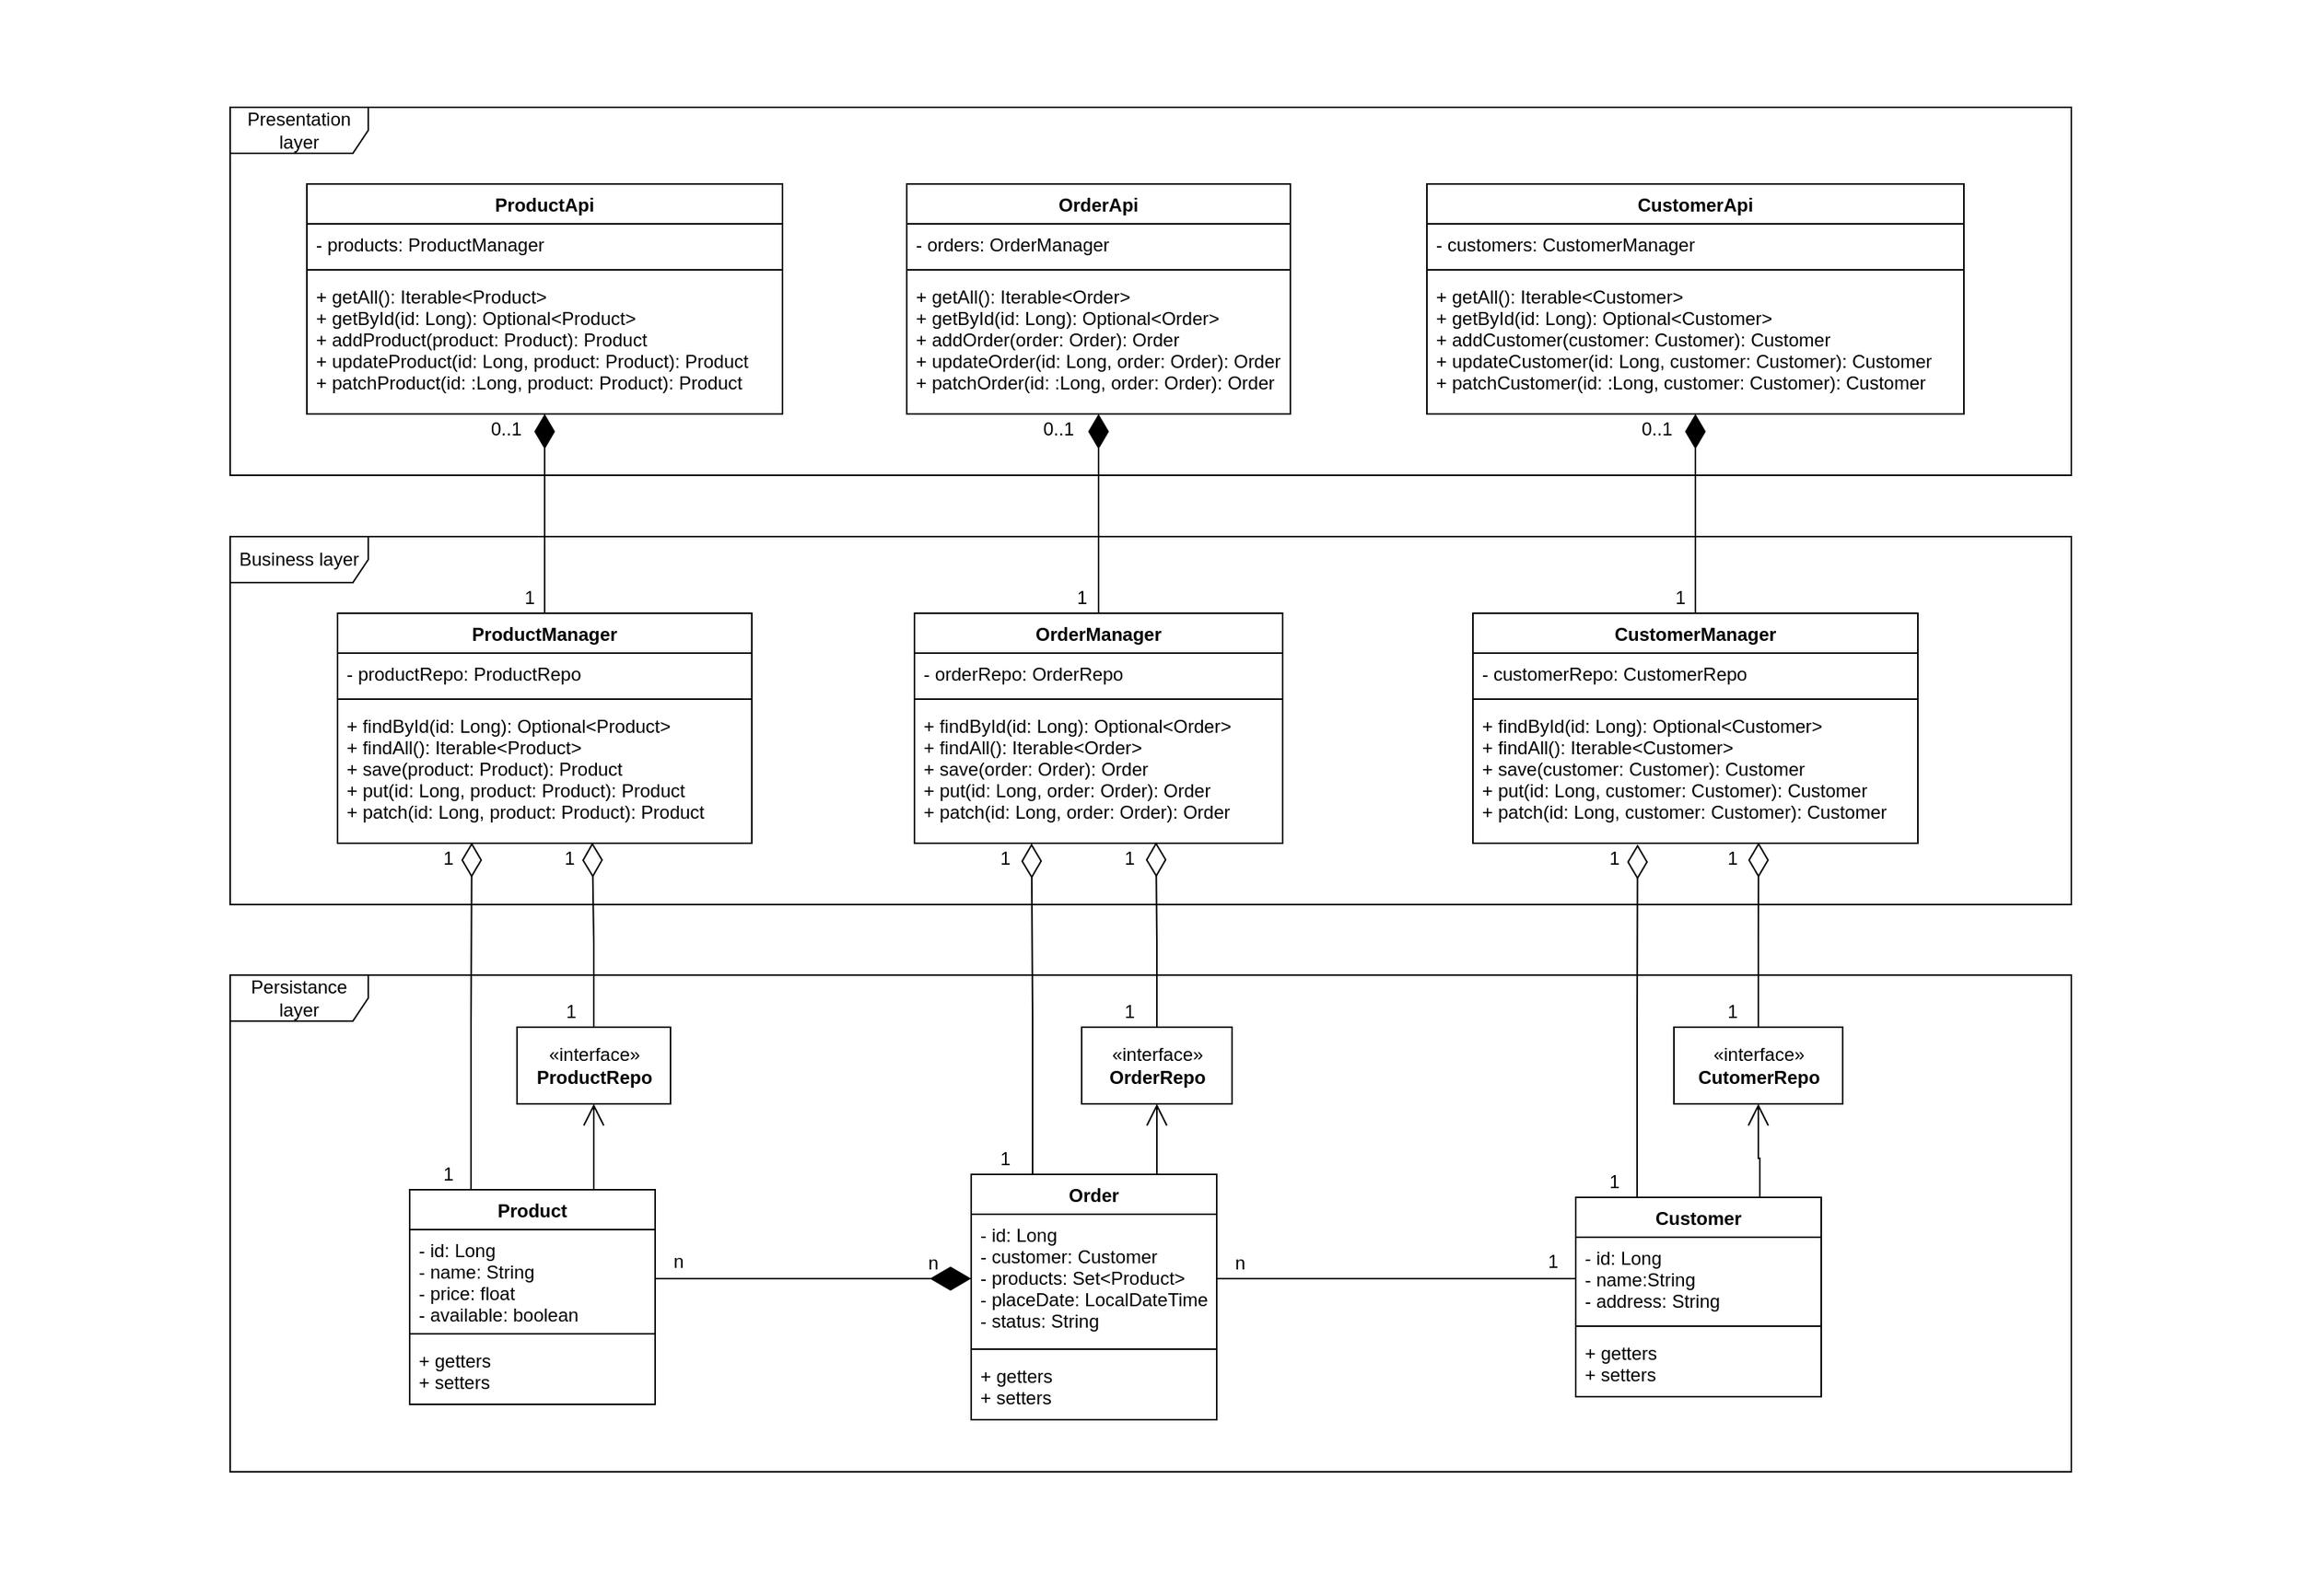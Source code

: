 <mxfile version="14.6.3" type="device"><diagram id="MQTRrIXLNAAnGkMyU6jz" name="Page-1"><mxGraphModel dx="1879" dy="2235" grid="1" gridSize="10" guides="1" tooltips="1" connect="1" arrows="1" fold="1" page="1" pageScale="1" pageWidth="827" pageHeight="1169" math="0" shadow="0"><root><mxCell id="0"/><mxCell id="1" parent="0"/><mxCell id="bdmsASFOiBajMRh_1H0r-72" value="" style="html=1;strokeColor=none;fillColor=none;" vertex="1" parent="1"><mxGeometry x="-780" y="-1140" width="1500" height="1040" as="geometry"/></mxCell><mxCell id="bdmsASFOiBajMRh_1H0r-62" value="Presentation layer" style="shape=umlFrame;whiteSpace=wrap;html=1;width=90;height=30;" vertex="1" parent="1"><mxGeometry x="-630" y="-1070" width="1200" height="240" as="geometry"/></mxCell><mxCell id="bdmsASFOiBajMRh_1H0r-63" value="Business layer" style="shape=umlFrame;whiteSpace=wrap;html=1;width=90;height=30;" vertex="1" parent="1"><mxGeometry x="-630" y="-790" width="1200" height="240" as="geometry"/></mxCell><mxCell id="bdmsASFOiBajMRh_1H0r-5" style="edgeStyle=orthogonalEdgeStyle;rounded=0;orthogonalLoop=1;jettySize=auto;html=1;exitX=0.75;exitY=0;exitDx=0;exitDy=0;endArrow=open;endFill=0;endSize=12;" edge="1" parent="1" source="TRp4Vmo-0R3dU8FlxMCj-11" target="TRp4Vmo-0R3dU8FlxMCj-47"><mxGeometry relative="1" as="geometry"/></mxCell><mxCell id="bdmsASFOiBajMRh_1H0r-65" style="edgeStyle=orthogonalEdgeStyle;rounded=0;orthogonalLoop=1;jettySize=auto;html=1;exitX=0.25;exitY=0;exitDx=0;exitDy=0;entryX=0.324;entryY=0.995;entryDx=0;entryDy=0;entryPerimeter=0;startArrow=none;startFill=0;endArrow=diamondThin;endFill=0;startSize=20;endSize=20;" edge="1" parent="1" source="TRp4Vmo-0R3dU8FlxMCj-11" target="bdmsASFOiBajMRh_1H0r-4"><mxGeometry relative="1" as="geometry"/></mxCell><mxCell id="TRp4Vmo-0R3dU8FlxMCj-11" value="Product" style="swimlane;fontStyle=1;align=center;verticalAlign=top;childLayout=stackLayout;horizontal=1;startSize=26;horizontalStack=0;resizeParent=1;resizeParentMax=0;resizeLast=0;collapsible=1;marginBottom=0;" parent="1" vertex="1"><mxGeometry x="-513" y="-364" width="160" height="140" as="geometry"><mxRectangle x="80" y="206" width="70" height="26" as="alternateBounds"/></mxGeometry></mxCell><mxCell id="TRp4Vmo-0R3dU8FlxMCj-12" value="- id: Long&#10;- name: String&#10;- price: float&#10;- available: boolean" style="text;strokeColor=none;fillColor=none;align=left;verticalAlign=top;spacingLeft=4;spacingRight=4;overflow=hidden;rotatable=0;points=[[0,0.5],[1,0.5]];portConstraint=eastwest;" parent="TRp4Vmo-0R3dU8FlxMCj-11" vertex="1"><mxGeometry y="26" width="160" height="64" as="geometry"/></mxCell><mxCell id="TRp4Vmo-0R3dU8FlxMCj-13" value="" style="line;strokeWidth=1;fillColor=none;align=left;verticalAlign=middle;spacingTop=-1;spacingLeft=3;spacingRight=3;rotatable=0;labelPosition=right;points=[];portConstraint=eastwest;" parent="TRp4Vmo-0R3dU8FlxMCj-11" vertex="1"><mxGeometry y="90" width="160" height="8" as="geometry"/></mxCell><mxCell id="TRp4Vmo-0R3dU8FlxMCj-14" value="+ getters&#10;+ setters" style="text;strokeColor=none;fillColor=none;align=left;verticalAlign=top;spacingLeft=4;spacingRight=4;overflow=hidden;rotatable=0;points=[[0,0.5],[1,0.5]];portConstraint=eastwest;" parent="TRp4Vmo-0R3dU8FlxMCj-11" vertex="1"><mxGeometry y="98" width="160" height="42" as="geometry"/></mxCell><mxCell id="bdmsASFOiBajMRh_1H0r-34" style="edgeStyle=orthogonalEdgeStyle;rounded=0;orthogonalLoop=1;jettySize=auto;html=1;exitX=0.75;exitY=0;exitDx=0;exitDy=0;entryX=0.5;entryY=1;entryDx=0;entryDy=0;startArrow=none;startFill=0;endArrow=open;endFill=0;startSize=20;endSize=12;" edge="1" parent="1" source="TRp4Vmo-0R3dU8FlxMCj-15" target="TRp4Vmo-0R3dU8FlxMCj-48"><mxGeometry relative="1" as="geometry"/></mxCell><mxCell id="bdmsASFOiBajMRh_1H0r-70" style="edgeStyle=orthogonalEdgeStyle;rounded=0;orthogonalLoop=1;jettySize=auto;html=1;exitX=0.25;exitY=0;exitDx=0;exitDy=0;startArrow=none;startFill=0;endArrow=diamondThin;endFill=0;startSize=20;endSize=20;entryX=0.318;entryY=1.002;entryDx=0;entryDy=0;entryPerimeter=0;" edge="1" parent="1" source="TRp4Vmo-0R3dU8FlxMCj-15" target="bdmsASFOiBajMRh_1H0r-12"><mxGeometry relative="1" as="geometry"><mxPoint x="-107.333" y="-530" as="targetPoint"/></mxGeometry></mxCell><mxCell id="TRp4Vmo-0R3dU8FlxMCj-15" value="Order" style="swimlane;fontStyle=1;align=center;verticalAlign=top;childLayout=stackLayout;horizontal=1;startSize=26;horizontalStack=0;resizeParent=1;resizeParentMax=0;resizeLast=0;collapsible=1;marginBottom=0;" parent="1" vertex="1"><mxGeometry x="-147" y="-374" width="160" height="160" as="geometry"/></mxCell><mxCell id="TRp4Vmo-0R3dU8FlxMCj-16" value="- id: Long&#10;- customer: Customer &#10;- products: Set&lt;Product&gt;&#10;- placeDate: LocalDateTime&#10;- status: String" style="text;strokeColor=none;fillColor=none;align=left;verticalAlign=top;spacingLeft=4;spacingRight=4;overflow=hidden;rotatable=0;points=[[0,0.5],[1,0.5]];portConstraint=eastwest;" parent="TRp4Vmo-0R3dU8FlxMCj-15" vertex="1"><mxGeometry y="26" width="160" height="84" as="geometry"/></mxCell><mxCell id="TRp4Vmo-0R3dU8FlxMCj-17" value="" style="line;strokeWidth=1;fillColor=none;align=left;verticalAlign=middle;spacingTop=-1;spacingLeft=3;spacingRight=3;rotatable=0;labelPosition=right;points=[];portConstraint=eastwest;" parent="TRp4Vmo-0R3dU8FlxMCj-15" vertex="1"><mxGeometry y="110" width="160" height="8" as="geometry"/></mxCell><mxCell id="TRp4Vmo-0R3dU8FlxMCj-18" value="+ getters&#10;+ setters" style="text;strokeColor=none;fillColor=none;align=left;verticalAlign=top;spacingLeft=4;spacingRight=4;overflow=hidden;rotatable=0;points=[[0,0.5],[1,0.5]];portConstraint=eastwest;" parent="TRp4Vmo-0R3dU8FlxMCj-15" vertex="1"><mxGeometry y="118" width="160" height="42" as="geometry"/></mxCell><mxCell id="bdmsASFOiBajMRh_1H0r-7" style="edgeStyle=orthogonalEdgeStyle;rounded=0;orthogonalLoop=1;jettySize=auto;html=1;endArrow=open;endFill=0;endSize=12;exitX=0.75;exitY=0;exitDx=0;exitDy=0;" edge="1" parent="1" source="TRp4Vmo-0R3dU8FlxMCj-19" target="TRp4Vmo-0R3dU8FlxMCj-49"><mxGeometry relative="1" as="geometry"/></mxCell><mxCell id="bdmsASFOiBajMRh_1H0r-40" style="edgeStyle=orthogonalEdgeStyle;rounded=0;orthogonalLoop=1;jettySize=auto;html=1;exitX=0.25;exitY=0;exitDx=0;exitDy=0;entryX=0.37;entryY=1.008;entryDx=0;entryDy=0;entryPerimeter=0;startArrow=none;startFill=0;endArrow=diamondThin;endFill=0;startSize=20;endSize=20;" edge="1" parent="1" source="TRp4Vmo-0R3dU8FlxMCj-19" target="bdmsASFOiBajMRh_1H0r-16"><mxGeometry relative="1" as="geometry"/></mxCell><mxCell id="TRp4Vmo-0R3dU8FlxMCj-19" value="Customer" style="swimlane;fontStyle=1;align=center;verticalAlign=top;childLayout=stackLayout;horizontal=1;startSize=26;horizontalStack=0;resizeParent=1;resizeParentMax=0;resizeLast=0;collapsible=1;marginBottom=0;" parent="1" vertex="1"><mxGeometry x="247" y="-359" width="160" height="130" as="geometry"/></mxCell><mxCell id="TRp4Vmo-0R3dU8FlxMCj-20" value="- id: Long&#10;- name:String &#10;- address: String" style="text;strokeColor=none;fillColor=none;align=left;verticalAlign=top;spacingLeft=4;spacingRight=4;overflow=hidden;rotatable=0;points=[[0,0.5],[1,0.5]];portConstraint=eastwest;" parent="TRp4Vmo-0R3dU8FlxMCj-19" vertex="1"><mxGeometry y="26" width="160" height="54" as="geometry"/></mxCell><mxCell id="TRp4Vmo-0R3dU8FlxMCj-21" value="" style="line;strokeWidth=1;fillColor=none;align=left;verticalAlign=middle;spacingTop=-1;spacingLeft=3;spacingRight=3;rotatable=0;labelPosition=right;points=[];portConstraint=eastwest;" parent="TRp4Vmo-0R3dU8FlxMCj-19" vertex="1"><mxGeometry y="80" width="160" height="8" as="geometry"/></mxCell><mxCell id="TRp4Vmo-0R3dU8FlxMCj-22" value="+ getters&#10;+ setters" style="text;strokeColor=none;fillColor=none;align=left;verticalAlign=top;spacingLeft=4;spacingRight=4;overflow=hidden;rotatable=0;points=[[0,0.5],[1,0.5]];portConstraint=eastwest;" parent="TRp4Vmo-0R3dU8FlxMCj-19" vertex="1"><mxGeometry y="88" width="160" height="42" as="geometry"/></mxCell><mxCell id="TRp4Vmo-0R3dU8FlxMCj-26" value="n" style="text;html=1;resizable=0;points=[];autosize=1;align=left;verticalAlign=top;spacingTop=-4;" parent="1" vertex="1"><mxGeometry x="-343" y="-327" width="20" height="20" as="geometry"/></mxCell><mxCell id="TRp4Vmo-0R3dU8FlxMCj-27" value="n" style="text;html=1;resizable=0;points=[];autosize=1;align=left;verticalAlign=top;spacingTop=-4;" parent="1" vertex="1"><mxGeometry x="-177" y="-326" width="20" height="20" as="geometry"/></mxCell><mxCell id="TRp4Vmo-0R3dU8FlxMCj-29" value="n" style="text;html=1;resizable=0;points=[];autosize=1;align=left;verticalAlign=top;spacingTop=-4;" parent="1" vertex="1"><mxGeometry x="23" y="-326" width="20" height="20" as="geometry"/></mxCell><mxCell id="bdmsASFOiBajMRh_1H0r-67" style="edgeStyle=orthogonalEdgeStyle;rounded=0;orthogonalLoop=1;jettySize=auto;html=1;exitX=0.5;exitY=0;exitDx=0;exitDy=0;entryX=0.615;entryY=0.995;entryDx=0;entryDy=0;entryPerimeter=0;startArrow=none;startFill=0;endArrow=diamondThin;endFill=0;startSize=20;endSize=20;" edge="1" parent="1" source="TRp4Vmo-0R3dU8FlxMCj-47" target="bdmsASFOiBajMRh_1H0r-4"><mxGeometry relative="1" as="geometry"/></mxCell><mxCell id="TRp4Vmo-0R3dU8FlxMCj-47" value="«interface»&lt;br&gt;&lt;b&gt;ProductRepo&lt;/b&gt;" style="html=1;" parent="1" vertex="1"><mxGeometry x="-443" y="-470" width="100" height="50" as="geometry"/></mxCell><mxCell id="bdmsASFOiBajMRh_1H0r-38" style="edgeStyle=orthogonalEdgeStyle;rounded=0;orthogonalLoop=1;jettySize=auto;html=1;entryX=0.656;entryY=0.992;entryDx=0;entryDy=0;entryPerimeter=0;startArrow=none;startFill=0;endArrow=diamondThin;endFill=0;startSize=20;endSize=20;" edge="1" parent="1" source="TRp4Vmo-0R3dU8FlxMCj-48" target="bdmsASFOiBajMRh_1H0r-12"><mxGeometry relative="1" as="geometry"/></mxCell><mxCell id="TRp4Vmo-0R3dU8FlxMCj-48" value="«interface»&lt;br&gt;&lt;b&gt;OrderRepo&lt;/b&gt;" style="html=1;" parent="1" vertex="1"><mxGeometry x="-75" y="-470" width="98" height="50" as="geometry"/></mxCell><mxCell id="bdmsASFOiBajMRh_1H0r-39" style="edgeStyle=orthogonalEdgeStyle;rounded=0;orthogonalLoop=1;jettySize=auto;html=1;entryX=0.642;entryY=0.995;entryDx=0;entryDy=0;entryPerimeter=0;startArrow=none;startFill=0;endArrow=diamondThin;endFill=0;startSize=20;endSize=20;" edge="1" parent="1" source="TRp4Vmo-0R3dU8FlxMCj-49" target="bdmsASFOiBajMRh_1H0r-16"><mxGeometry relative="1" as="geometry"/></mxCell><mxCell id="TRp4Vmo-0R3dU8FlxMCj-49" value="«interface»&lt;br&gt;&lt;b&gt;CutomerRepo&lt;/b&gt;" style="html=1;" parent="1" vertex="1"><mxGeometry x="311" y="-470" width="110" height="50" as="geometry"/></mxCell><mxCell id="bGYFitAvwfhxaLgGt7f0-9" value="1" style="text;html=1;resizable=0;points=[];autosize=1;align=left;verticalAlign=top;spacingTop=-4;" parent="1" vertex="1"><mxGeometry x="227" y="-327" width="20" height="20" as="geometry"/></mxCell><mxCell id="bGYFitAvwfhxaLgGt7f0-10" value="" style="endArrow=diamondThin;endFill=1;endSize=24;html=1;exitX=1;exitY=0.5;exitDx=0;exitDy=0;entryX=0;entryY=0.5;entryDx=0;entryDy=0;" parent="1" source="TRp4Vmo-0R3dU8FlxMCj-12" target="TRp4Vmo-0R3dU8FlxMCj-16" edge="1"><mxGeometry width="160" relative="1" as="geometry"><mxPoint x="-396" y="140" as="sourcePoint"/><mxPoint x="-186" y="-170" as="targetPoint"/></mxGeometry></mxCell><mxCell id="bdmsASFOiBajMRh_1H0r-1" value="ProductManager" style="swimlane;fontStyle=1;align=center;verticalAlign=top;childLayout=stackLayout;horizontal=1;startSize=26;horizontalStack=0;resizeParent=1;resizeParentMax=0;resizeLast=0;collapsible=1;marginBottom=0;" vertex="1" parent="1"><mxGeometry x="-560" y="-740" width="270" height="150" as="geometry"/></mxCell><mxCell id="bdmsASFOiBajMRh_1H0r-2" value="- productRepo: ProductRepo" style="text;strokeColor=none;fillColor=none;align=left;verticalAlign=top;spacingLeft=4;spacingRight=4;overflow=hidden;rotatable=0;points=[[0,0.5],[1,0.5]];portConstraint=eastwest;" vertex="1" parent="bdmsASFOiBajMRh_1H0r-1"><mxGeometry y="26" width="270" height="26" as="geometry"/></mxCell><mxCell id="bdmsASFOiBajMRh_1H0r-3" value="" style="line;strokeWidth=1;fillColor=none;align=left;verticalAlign=middle;spacingTop=-1;spacingLeft=3;spacingRight=3;rotatable=0;labelPosition=right;points=[];portConstraint=eastwest;" vertex="1" parent="bdmsASFOiBajMRh_1H0r-1"><mxGeometry y="52" width="270" height="8" as="geometry"/></mxCell><mxCell id="bdmsASFOiBajMRh_1H0r-4" value="+ findById(id: Long): Optional&lt;Product&gt;&#10;+ findAll(): Iterable&lt;Product&gt;&#10;+ save(product: Product): Product&#10;+ put(id: Long, product: Product): Product&#10;+ patch(id: Long, product: Product): Product" style="text;strokeColor=none;fillColor=none;align=left;verticalAlign=top;spacingLeft=4;spacingRight=4;overflow=hidden;rotatable=0;points=[[0,0.5],[1,0.5]];portConstraint=eastwest;" vertex="1" parent="bdmsASFOiBajMRh_1H0r-1"><mxGeometry y="60" width="270" height="90" as="geometry"/></mxCell><mxCell id="bdmsASFOiBajMRh_1H0r-8" style="edgeStyle=orthogonalEdgeStyle;rounded=0;orthogonalLoop=1;jettySize=auto;html=1;exitX=1;exitY=0.5;exitDx=0;exitDy=0;endArrow=none;endFill=0;endSize=12;entryX=0;entryY=0.5;entryDx=0;entryDy=0;" edge="1" parent="1" source="TRp4Vmo-0R3dU8FlxMCj-16" target="TRp4Vmo-0R3dU8FlxMCj-20"><mxGeometry relative="1" as="geometry"><mxPoint x="94" y="-305.667" as="targetPoint"/></mxGeometry></mxCell><mxCell id="bdmsASFOiBajMRh_1H0r-9" value="OrderManager" style="swimlane;fontStyle=1;align=center;verticalAlign=top;childLayout=stackLayout;horizontal=1;startSize=26;horizontalStack=0;resizeParent=1;resizeParentMax=0;resizeLast=0;collapsible=1;marginBottom=0;" vertex="1" parent="1"><mxGeometry x="-184" y="-740" width="240" height="150" as="geometry"/></mxCell><mxCell id="bdmsASFOiBajMRh_1H0r-10" value="- orderRepo: OrderRepo" style="text;strokeColor=none;fillColor=none;align=left;verticalAlign=top;spacingLeft=4;spacingRight=4;overflow=hidden;rotatable=0;points=[[0,0.5],[1,0.5]];portConstraint=eastwest;" vertex="1" parent="bdmsASFOiBajMRh_1H0r-9"><mxGeometry y="26" width="240" height="26" as="geometry"/></mxCell><mxCell id="bdmsASFOiBajMRh_1H0r-11" value="" style="line;strokeWidth=1;fillColor=none;align=left;verticalAlign=middle;spacingTop=-1;spacingLeft=3;spacingRight=3;rotatable=0;labelPosition=right;points=[];portConstraint=eastwest;" vertex="1" parent="bdmsASFOiBajMRh_1H0r-9"><mxGeometry y="52" width="240" height="8" as="geometry"/></mxCell><mxCell id="bdmsASFOiBajMRh_1H0r-12" value="+ findById(id: Long): Optional&lt;Order&gt;&#10;+ findAll(): Iterable&lt;Order&gt;&#10;+ save(order: Order): Order&#10;+ put(id: Long, order: Order): Order&#10;+ patch(id: Long, order: Order): Order" style="text;strokeColor=none;fillColor=none;align=left;verticalAlign=top;spacingLeft=4;spacingRight=4;overflow=hidden;rotatable=0;points=[[0,0.5],[1,0.5]];portConstraint=eastwest;" vertex="1" parent="bdmsASFOiBajMRh_1H0r-9"><mxGeometry y="60" width="240" height="90" as="geometry"/></mxCell><mxCell id="bdmsASFOiBajMRh_1H0r-13" value="CustomerManager" style="swimlane;fontStyle=1;align=center;verticalAlign=top;childLayout=stackLayout;horizontal=1;startSize=26;horizontalStack=0;resizeParent=1;resizeParentMax=0;resizeLast=0;collapsible=1;marginBottom=0;" vertex="1" parent="1"><mxGeometry x="180" y="-740" width="290" height="150" as="geometry"/></mxCell><mxCell id="bdmsASFOiBajMRh_1H0r-14" value="- customerRepo: CustomerRepo" style="text;strokeColor=none;fillColor=none;align=left;verticalAlign=top;spacingLeft=4;spacingRight=4;overflow=hidden;rotatable=0;points=[[0,0.5],[1,0.5]];portConstraint=eastwest;" vertex="1" parent="bdmsASFOiBajMRh_1H0r-13"><mxGeometry y="26" width="290" height="26" as="geometry"/></mxCell><mxCell id="bdmsASFOiBajMRh_1H0r-15" value="" style="line;strokeWidth=1;fillColor=none;align=left;verticalAlign=middle;spacingTop=-1;spacingLeft=3;spacingRight=3;rotatable=0;labelPosition=right;points=[];portConstraint=eastwest;" vertex="1" parent="bdmsASFOiBajMRh_1H0r-13"><mxGeometry y="52" width="290" height="8" as="geometry"/></mxCell><mxCell id="bdmsASFOiBajMRh_1H0r-16" value="+ findById(id: Long): Optional&lt;Customer&gt;&#10;+ findAll(): Iterable&lt;Customer&gt;&#10;+ save(customer: Customer): Customer&#10;+ put(id: Long, customer: Customer): Customer&#10;+ patch(id: Long, customer: Customer): Customer" style="text;strokeColor=none;fillColor=none;align=left;verticalAlign=top;spacingLeft=4;spacingRight=4;overflow=hidden;rotatable=0;points=[[0,0.5],[1,0.5]];portConstraint=eastwest;" vertex="1" parent="bdmsASFOiBajMRh_1H0r-13"><mxGeometry y="60" width="290" height="90" as="geometry"/></mxCell><mxCell id="bdmsASFOiBajMRh_1H0r-33" style="edgeStyle=orthogonalEdgeStyle;rounded=0;orthogonalLoop=1;jettySize=auto;html=1;entryX=0.5;entryY=0;entryDx=0;entryDy=0;startArrow=diamondThin;startFill=1;endArrow=none;endFill=0;startSize=20;endSize=12;" edge="1" parent="1" source="bdmsASFOiBajMRh_1H0r-17" target="bdmsASFOiBajMRh_1H0r-13"><mxGeometry relative="1" as="geometry"/></mxCell><mxCell id="bdmsASFOiBajMRh_1H0r-17" value="CustomerApi" style="swimlane;fontStyle=1;align=center;verticalAlign=top;childLayout=stackLayout;horizontal=1;startSize=26;horizontalStack=0;resizeParent=1;resizeParentMax=0;resizeLast=0;collapsible=1;marginBottom=0;" vertex="1" parent="1"><mxGeometry x="150" y="-1020" width="350" height="150" as="geometry"/></mxCell><mxCell id="bdmsASFOiBajMRh_1H0r-18" value="- customers: CustomerManager" style="text;strokeColor=none;fillColor=none;align=left;verticalAlign=top;spacingLeft=4;spacingRight=4;overflow=hidden;rotatable=0;points=[[0,0.5],[1,0.5]];portConstraint=eastwest;" vertex="1" parent="bdmsASFOiBajMRh_1H0r-17"><mxGeometry y="26" width="350" height="26" as="geometry"/></mxCell><mxCell id="bdmsASFOiBajMRh_1H0r-19" value="" style="line;strokeWidth=1;fillColor=none;align=left;verticalAlign=middle;spacingTop=-1;spacingLeft=3;spacingRight=3;rotatable=0;labelPosition=right;points=[];portConstraint=eastwest;" vertex="1" parent="bdmsASFOiBajMRh_1H0r-17"><mxGeometry y="52" width="350" height="8" as="geometry"/></mxCell><mxCell id="bdmsASFOiBajMRh_1H0r-20" value="+ getAll(): Iterable&lt;Customer&gt;&#10;+ getById(id: Long): Optional&lt;Customer&gt;&#10;+ addCustomer(customer: Customer): Customer&#10;+ updateCustomer(id: Long, customer: Customer): Customer&#10;+ patchCustomer(id: :Long, customer: Customer): Customer" style="text;strokeColor=none;fillColor=none;align=left;verticalAlign=top;spacingLeft=4;spacingRight=4;overflow=hidden;rotatable=0;points=[[0,0.5],[1,0.5]];portConstraint=eastwest;" vertex="1" parent="bdmsASFOiBajMRh_1H0r-17"><mxGeometry y="60" width="350" height="90" as="geometry"/></mxCell><mxCell id="bdmsASFOiBajMRh_1H0r-31" style="edgeStyle=orthogonalEdgeStyle;rounded=0;orthogonalLoop=1;jettySize=auto;html=1;endArrow=none;endFill=0;endSize=12;startArrow=diamondThin;startFill=1;startSize=20;" edge="1" parent="1" source="bdmsASFOiBajMRh_1H0r-21" target="bdmsASFOiBajMRh_1H0r-1"><mxGeometry relative="1" as="geometry"/></mxCell><mxCell id="bdmsASFOiBajMRh_1H0r-21" value="ProductApi" style="swimlane;fontStyle=1;align=center;verticalAlign=top;childLayout=stackLayout;horizontal=1;startSize=26;horizontalStack=0;resizeParent=1;resizeParentMax=0;resizeLast=0;collapsible=1;marginBottom=0;" vertex="1" parent="1"><mxGeometry x="-580" y="-1020" width="310" height="150" as="geometry"/></mxCell><mxCell id="bdmsASFOiBajMRh_1H0r-22" value="- products: ProductManager" style="text;strokeColor=none;fillColor=none;align=left;verticalAlign=top;spacingLeft=4;spacingRight=4;overflow=hidden;rotatable=0;points=[[0,0.5],[1,0.5]];portConstraint=eastwest;" vertex="1" parent="bdmsASFOiBajMRh_1H0r-21"><mxGeometry y="26" width="310" height="26" as="geometry"/></mxCell><mxCell id="bdmsASFOiBajMRh_1H0r-23" value="" style="line;strokeWidth=1;fillColor=none;align=left;verticalAlign=middle;spacingTop=-1;spacingLeft=3;spacingRight=3;rotatable=0;labelPosition=right;points=[];portConstraint=eastwest;" vertex="1" parent="bdmsASFOiBajMRh_1H0r-21"><mxGeometry y="52" width="310" height="8" as="geometry"/></mxCell><mxCell id="bdmsASFOiBajMRh_1H0r-24" value="+ getAll(): Iterable&lt;Product&gt;&#10;+ getById(id: Long): Optional&lt;Product&gt;&#10;+ addProduct(product: Product): Product&#10;+ updateProduct(id: Long, product: Product): Product&#10;+ patchProduct(id: :Long, product: Product): Product" style="text;strokeColor=none;fillColor=none;align=left;verticalAlign=top;spacingLeft=4;spacingRight=4;overflow=hidden;rotatable=0;points=[[0,0.5],[1,0.5]];portConstraint=eastwest;" vertex="1" parent="bdmsASFOiBajMRh_1H0r-21"><mxGeometry y="60" width="310" height="90" as="geometry"/></mxCell><mxCell id="bdmsASFOiBajMRh_1H0r-32" style="edgeStyle=orthogonalEdgeStyle;rounded=0;orthogonalLoop=1;jettySize=auto;html=1;startArrow=diamondThin;startFill=1;endArrow=none;endFill=0;startSize=20;endSize=12;" edge="1" parent="1" source="bdmsASFOiBajMRh_1H0r-25" target="bdmsASFOiBajMRh_1H0r-9"><mxGeometry relative="1" as="geometry"/></mxCell><mxCell id="bdmsASFOiBajMRh_1H0r-25" value="OrderApi" style="swimlane;fontStyle=1;align=center;verticalAlign=top;childLayout=stackLayout;horizontal=1;startSize=26;horizontalStack=0;resizeParent=1;resizeParentMax=0;resizeLast=0;collapsible=1;marginBottom=0;" vertex="1" parent="1"><mxGeometry x="-189" y="-1020" width="250" height="150" as="geometry"/></mxCell><mxCell id="bdmsASFOiBajMRh_1H0r-26" value="- orders: OrderManager" style="text;strokeColor=none;fillColor=none;align=left;verticalAlign=top;spacingLeft=4;spacingRight=4;overflow=hidden;rotatable=0;points=[[0,0.5],[1,0.5]];portConstraint=eastwest;" vertex="1" parent="bdmsASFOiBajMRh_1H0r-25"><mxGeometry y="26" width="250" height="26" as="geometry"/></mxCell><mxCell id="bdmsASFOiBajMRh_1H0r-27" value="" style="line;strokeWidth=1;fillColor=none;align=left;verticalAlign=middle;spacingTop=-1;spacingLeft=3;spacingRight=3;rotatable=0;labelPosition=right;points=[];portConstraint=eastwest;" vertex="1" parent="bdmsASFOiBajMRh_1H0r-25"><mxGeometry y="52" width="250" height="8" as="geometry"/></mxCell><mxCell id="bdmsASFOiBajMRh_1H0r-28" value="+ getAll(): Iterable&lt;Order&gt;&#10;+ getById(id: Long): Optional&lt;Order&gt;&#10;+ addOrder(order: Order): Order&#10;+ updateOrder(id: Long, order: Order): Order&#10;+ patchOrder(id: :Long, order: Order): Order" style="text;strokeColor=none;fillColor=none;align=left;verticalAlign=top;spacingLeft=4;spacingRight=4;overflow=hidden;rotatable=0;points=[[0,0.5],[1,0.5]];portConstraint=eastwest;" vertex="1" parent="bdmsASFOiBajMRh_1H0r-25"><mxGeometry y="60" width="250" height="90" as="geometry"/></mxCell><mxCell id="bdmsASFOiBajMRh_1H0r-41" value="1" style="text;html=1;resizable=0;points=[];autosize=1;align=left;verticalAlign=top;spacingTop=-4;" vertex="1" parent="1"><mxGeometry x="-80" y="-760" width="20" height="20" as="geometry"/></mxCell><mxCell id="bdmsASFOiBajMRh_1H0r-42" value="1" style="text;html=1;resizable=0;points=[];autosize=1;align=left;verticalAlign=top;spacingTop=-4;" vertex="1" parent="1"><mxGeometry x="310" y="-760" width="20" height="20" as="geometry"/></mxCell><mxCell id="bdmsASFOiBajMRh_1H0r-43" value="1" style="text;html=1;resizable=0;points=[];autosize=1;align=left;verticalAlign=top;spacingTop=-4;" vertex="1" parent="1"><mxGeometry x="-440" y="-760" width="20" height="20" as="geometry"/></mxCell><mxCell id="bdmsASFOiBajMRh_1H0r-44" value="0..1" style="text;html=1;strokeColor=none;fillColor=none;align=center;verticalAlign=middle;whiteSpace=wrap;rounded=0;" vertex="1" parent="1"><mxGeometry x="-470" y="-870" width="40" height="20" as="geometry"/></mxCell><mxCell id="bdmsASFOiBajMRh_1H0r-45" value="0..1" style="text;html=1;strokeColor=none;fillColor=none;align=center;verticalAlign=middle;whiteSpace=wrap;rounded=0;" vertex="1" parent="1"><mxGeometry x="-110" y="-870" width="40" height="20" as="geometry"/></mxCell><mxCell id="bdmsASFOiBajMRh_1H0r-46" value="0..1" style="text;html=1;strokeColor=none;fillColor=none;align=center;verticalAlign=middle;whiteSpace=wrap;rounded=0;" vertex="1" parent="1"><mxGeometry x="280" y="-870" width="40" height="20" as="geometry"/></mxCell><mxCell id="bdmsASFOiBajMRh_1H0r-47" value="1" style="text;html=1;resizable=0;points=[];autosize=1;align=left;verticalAlign=top;spacingTop=-4;" vertex="1" parent="1"><mxGeometry x="-493" y="-590" width="20" height="20" as="geometry"/></mxCell><mxCell id="bdmsASFOiBajMRh_1H0r-48" value="1" style="text;html=1;resizable=0;points=[];autosize=1;align=left;verticalAlign=top;spacingTop=-4;" vertex="1" parent="1"><mxGeometry x="-493" y="-384" width="20" height="20" as="geometry"/></mxCell><mxCell id="bdmsASFOiBajMRh_1H0r-49" value="1" style="text;html=1;resizable=0;points=[];autosize=1;align=left;verticalAlign=top;spacingTop=-4;" vertex="1" parent="1"><mxGeometry x="-414" y="-590" width="20" height="20" as="geometry"/></mxCell><mxCell id="bdmsASFOiBajMRh_1H0r-50" value="1" style="text;html=1;resizable=0;points=[];autosize=1;align=left;verticalAlign=top;spacingTop=-4;" vertex="1" parent="1"><mxGeometry x="-413" y="-490" width="20" height="20" as="geometry"/></mxCell><mxCell id="bdmsASFOiBajMRh_1H0r-51" value="1" style="text;html=1;resizable=0;points=[];autosize=1;align=left;verticalAlign=top;spacingTop=-4;" vertex="1" parent="1"><mxGeometry x="-130" y="-590" width="20" height="20" as="geometry"/></mxCell><mxCell id="bdmsASFOiBajMRh_1H0r-52" value="1" style="text;html=1;resizable=0;points=[];autosize=1;align=left;verticalAlign=top;spacingTop=-4;" vertex="1" parent="1"><mxGeometry x="-130" y="-394" width="20" height="20" as="geometry"/></mxCell><mxCell id="bdmsASFOiBajMRh_1H0r-53" value="1" style="text;html=1;resizable=0;points=[];autosize=1;align=left;verticalAlign=top;spacingTop=-4;" vertex="1" parent="1"><mxGeometry x="-49" y="-590" width="20" height="20" as="geometry"/></mxCell><mxCell id="bdmsASFOiBajMRh_1H0r-54" value="1" style="text;html=1;resizable=0;points=[];autosize=1;align=left;verticalAlign=top;spacingTop=-4;" vertex="1" parent="1"><mxGeometry x="-49" y="-490" width="20" height="20" as="geometry"/></mxCell><mxCell id="bdmsASFOiBajMRh_1H0r-55" value="1" style="text;html=1;resizable=0;points=[];autosize=1;align=left;verticalAlign=top;spacingTop=-4;" vertex="1" parent="1"><mxGeometry x="267" y="-379" width="20" height="20" as="geometry"/></mxCell><mxCell id="bdmsASFOiBajMRh_1H0r-56" value="1" style="text;html=1;resizable=0;points=[];autosize=1;align=left;verticalAlign=top;spacingTop=-4;" vertex="1" parent="1"><mxGeometry x="267" y="-590" width="20" height="20" as="geometry"/></mxCell><mxCell id="bdmsASFOiBajMRh_1H0r-58" value="1" style="text;html=1;resizable=0;points=[];autosize=1;align=left;verticalAlign=top;spacingTop=-4;" vertex="1" parent="1"><mxGeometry x="344" y="-590" width="20" height="20" as="geometry"/></mxCell><mxCell id="bdmsASFOiBajMRh_1H0r-59" value="1" style="text;html=1;resizable=0;points=[];autosize=1;align=left;verticalAlign=top;spacingTop=-4;" vertex="1" parent="1"><mxGeometry x="344" y="-490" width="20" height="20" as="geometry"/></mxCell><mxCell id="bdmsASFOiBajMRh_1H0r-71" value="Persistance layer" style="shape=umlFrame;whiteSpace=wrap;html=1;width=90;height=30;" vertex="1" parent="1"><mxGeometry x="-630" y="-504" width="1200" height="324" as="geometry"/></mxCell></root></mxGraphModel></diagram></mxfile>